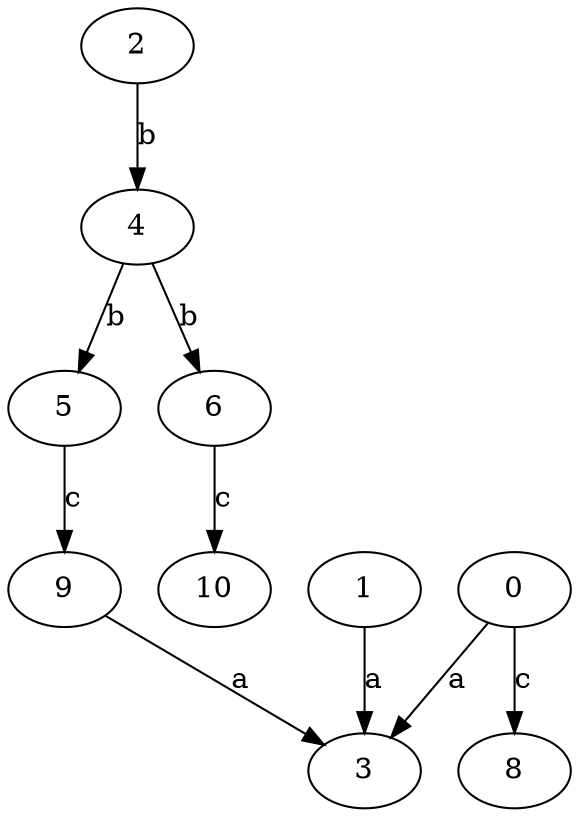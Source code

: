 strict digraph  {
2;
3;
4;
5;
6;
0;
8;
9;
1;
10;
2 -> 4  [label=b];
4 -> 5  [label=b];
4 -> 6  [label=b];
5 -> 9  [label=c];
6 -> 10  [label=c];
0 -> 3  [label=a];
0 -> 8  [label=c];
9 -> 3  [label=a];
1 -> 3  [label=a];
}
